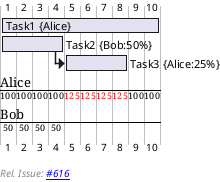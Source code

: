 @startgantt Gantt_with_Resources
[Task1] on {Alice} lasts 10 days
[Task2] on {Bob:50%} lasts 2 days
then [Task3] on {Alice:25%} lasts 1 days
left footer \n<i>Rel. Issue: [[https://github.com/plantuml/plantuml/issues/616 #616]]
@endgantt